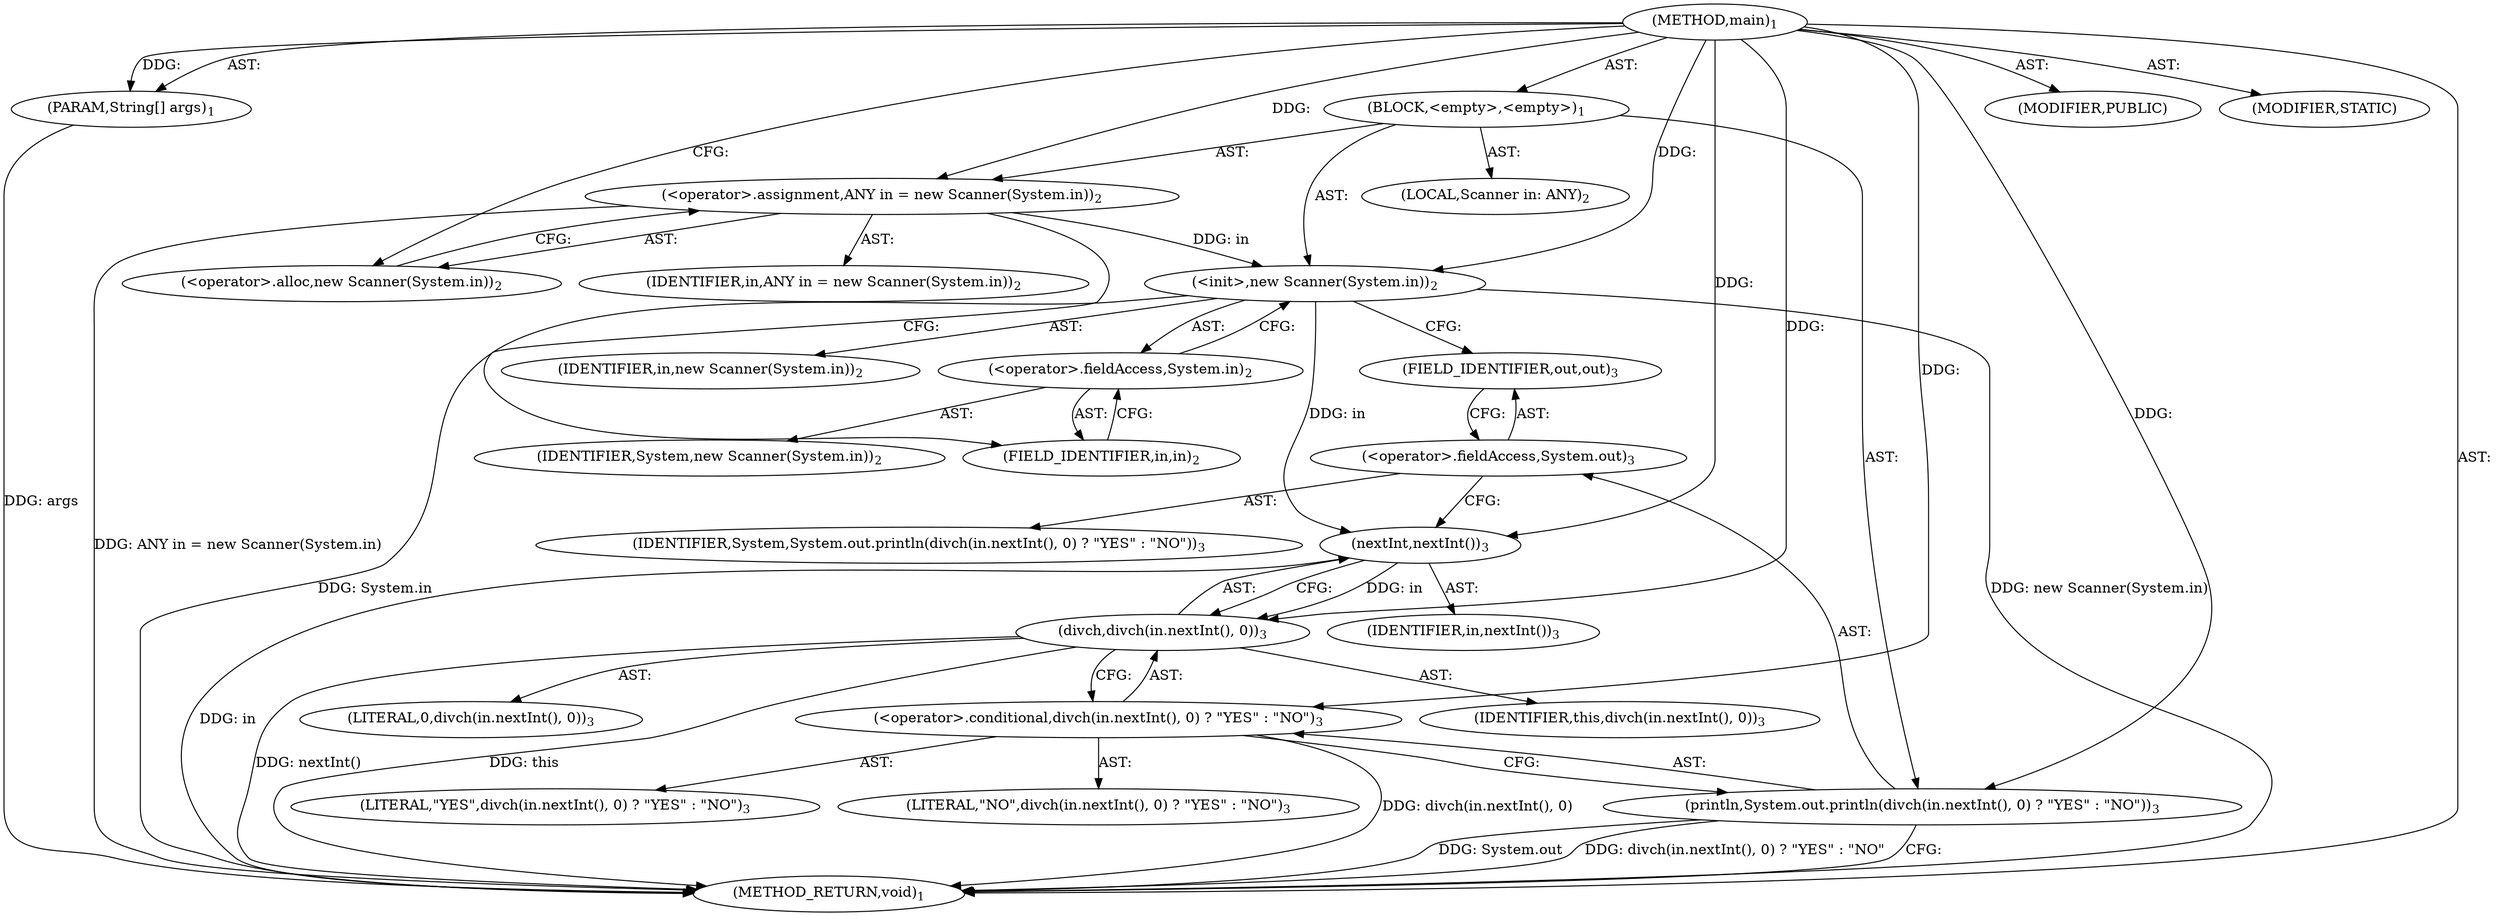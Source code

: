 digraph "main" {  
"19" [label = <(METHOD,main)<SUB>1</SUB>> ]
"20" [label = <(PARAM,String[] args)<SUB>1</SUB>> ]
"21" [label = <(BLOCK,&lt;empty&gt;,&lt;empty&gt;)<SUB>1</SUB>> ]
"4" [label = <(LOCAL,Scanner in: ANY)<SUB>2</SUB>> ]
"22" [label = <(&lt;operator&gt;.assignment,ANY in = new Scanner(System.in))<SUB>2</SUB>> ]
"23" [label = <(IDENTIFIER,in,ANY in = new Scanner(System.in))<SUB>2</SUB>> ]
"24" [label = <(&lt;operator&gt;.alloc,new Scanner(System.in))<SUB>2</SUB>> ]
"25" [label = <(&lt;init&gt;,new Scanner(System.in))<SUB>2</SUB>> ]
"3" [label = <(IDENTIFIER,in,new Scanner(System.in))<SUB>2</SUB>> ]
"26" [label = <(&lt;operator&gt;.fieldAccess,System.in)<SUB>2</SUB>> ]
"27" [label = <(IDENTIFIER,System,new Scanner(System.in))<SUB>2</SUB>> ]
"28" [label = <(FIELD_IDENTIFIER,in,in)<SUB>2</SUB>> ]
"29" [label = <(println,System.out.println(divch(in.nextInt(), 0) ? &quot;YES&quot; : &quot;NO&quot;))<SUB>3</SUB>> ]
"30" [label = <(&lt;operator&gt;.fieldAccess,System.out)<SUB>3</SUB>> ]
"31" [label = <(IDENTIFIER,System,System.out.println(divch(in.nextInt(), 0) ? &quot;YES&quot; : &quot;NO&quot;))<SUB>3</SUB>> ]
"32" [label = <(FIELD_IDENTIFIER,out,out)<SUB>3</SUB>> ]
"33" [label = <(&lt;operator&gt;.conditional,divch(in.nextInt(), 0) ? &quot;YES&quot; : &quot;NO&quot;)<SUB>3</SUB>> ]
"34" [label = <(divch,divch(in.nextInt(), 0))<SUB>3</SUB>> ]
"35" [label = <(IDENTIFIER,this,divch(in.nextInt(), 0))<SUB>3</SUB>> ]
"36" [label = <(nextInt,nextInt())<SUB>3</SUB>> ]
"37" [label = <(IDENTIFIER,in,nextInt())<SUB>3</SUB>> ]
"38" [label = <(LITERAL,0,divch(in.nextInt(), 0))<SUB>3</SUB>> ]
"39" [label = <(LITERAL,&quot;YES&quot;,divch(in.nextInt(), 0) ? &quot;YES&quot; : &quot;NO&quot;)<SUB>3</SUB>> ]
"40" [label = <(LITERAL,&quot;NO&quot;,divch(in.nextInt(), 0) ? &quot;YES&quot; : &quot;NO&quot;)<SUB>3</SUB>> ]
"41" [label = <(MODIFIER,PUBLIC)> ]
"42" [label = <(MODIFIER,STATIC)> ]
"43" [label = <(METHOD_RETURN,void)<SUB>1</SUB>> ]
  "19" -> "20"  [ label = "AST: "] 
  "19" -> "21"  [ label = "AST: "] 
  "19" -> "41"  [ label = "AST: "] 
  "19" -> "42"  [ label = "AST: "] 
  "19" -> "43"  [ label = "AST: "] 
  "21" -> "4"  [ label = "AST: "] 
  "21" -> "22"  [ label = "AST: "] 
  "21" -> "25"  [ label = "AST: "] 
  "21" -> "29"  [ label = "AST: "] 
  "22" -> "23"  [ label = "AST: "] 
  "22" -> "24"  [ label = "AST: "] 
  "25" -> "3"  [ label = "AST: "] 
  "25" -> "26"  [ label = "AST: "] 
  "26" -> "27"  [ label = "AST: "] 
  "26" -> "28"  [ label = "AST: "] 
  "29" -> "30"  [ label = "AST: "] 
  "29" -> "33"  [ label = "AST: "] 
  "30" -> "31"  [ label = "AST: "] 
  "30" -> "32"  [ label = "AST: "] 
  "33" -> "34"  [ label = "AST: "] 
  "33" -> "39"  [ label = "AST: "] 
  "33" -> "40"  [ label = "AST: "] 
  "34" -> "35"  [ label = "AST: "] 
  "34" -> "36"  [ label = "AST: "] 
  "34" -> "38"  [ label = "AST: "] 
  "36" -> "37"  [ label = "AST: "] 
  "22" -> "28"  [ label = "CFG: "] 
  "25" -> "32"  [ label = "CFG: "] 
  "29" -> "43"  [ label = "CFG: "] 
  "24" -> "22"  [ label = "CFG: "] 
  "26" -> "25"  [ label = "CFG: "] 
  "30" -> "36"  [ label = "CFG: "] 
  "33" -> "29"  [ label = "CFG: "] 
  "28" -> "26"  [ label = "CFG: "] 
  "32" -> "30"  [ label = "CFG: "] 
  "34" -> "33"  [ label = "CFG: "] 
  "36" -> "34"  [ label = "CFG: "] 
  "19" -> "24"  [ label = "CFG: "] 
  "20" -> "43"  [ label = "DDG: args"] 
  "22" -> "43"  [ label = "DDG: ANY in = new Scanner(System.in)"] 
  "25" -> "43"  [ label = "DDG: System.in"] 
  "25" -> "43"  [ label = "DDG: new Scanner(System.in)"] 
  "29" -> "43"  [ label = "DDG: System.out"] 
  "36" -> "43"  [ label = "DDG: in"] 
  "34" -> "43"  [ label = "DDG: nextInt()"] 
  "33" -> "43"  [ label = "DDG: divch(in.nextInt(), 0)"] 
  "29" -> "43"  [ label = "DDG: divch(in.nextInt(), 0) ? &quot;YES&quot; : &quot;NO&quot;"] 
  "34" -> "43"  [ label = "DDG: this"] 
  "19" -> "20"  [ label = "DDG: "] 
  "19" -> "22"  [ label = "DDG: "] 
  "22" -> "25"  [ label = "DDG: in"] 
  "19" -> "25"  [ label = "DDG: "] 
  "19" -> "29"  [ label = "DDG: "] 
  "19" -> "33"  [ label = "DDG: "] 
  "19" -> "34"  [ label = "DDG: "] 
  "36" -> "34"  [ label = "DDG: in"] 
  "25" -> "36"  [ label = "DDG: in"] 
  "19" -> "36"  [ label = "DDG: "] 
}

